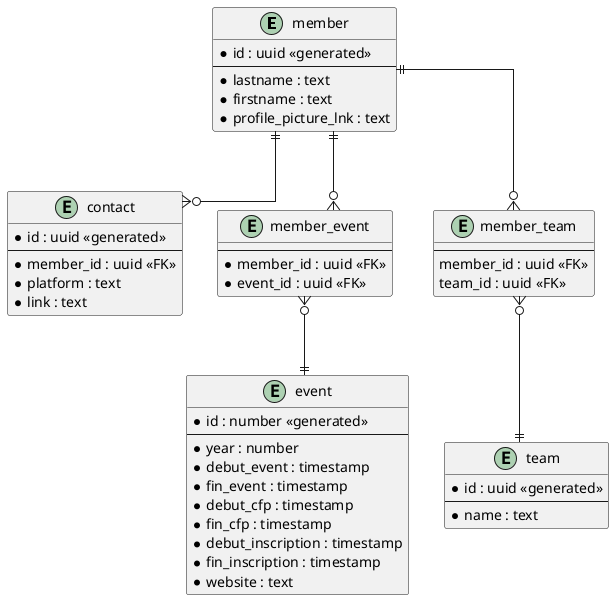 @startuml

skinparam linetype ortho

entity member {
*id : uuid <<generated>>
--
*lastname : text
*firstname : text
*profile_picture_lnk : text
}

entity event {
*id : number <<generated>>
--
*year : number
*debut_event : timestamp
*fin_event : timestamp
*debut_cfp : timestamp
*fin_cfp : timestamp
*debut_inscription : timestamp
*fin_inscription : timestamp
*website : text
}

entity contact {
*id : uuid <<generated>>
--
*member_id : uuid <<FK>>
*platform : text
*link : text
}

entity team {
*id : uuid <<generated>>
--
*name : text
}

entity member_event {
--
*member_id : uuid <<FK>>
*event_id : uuid <<FK>>
}

entity member_team {
--
member_id : uuid <<FK>>
team_id : uuid <<FK>>
}

member ||--o{ member_event
member_event }o--|| event
member ||--o{ member_team
member_team }o--|| team
member ||--o{ contact
@enduml
